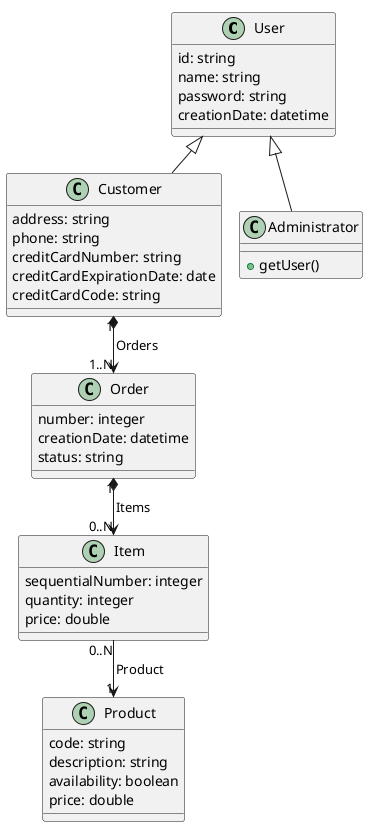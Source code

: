 @startuml design
!pragma layout smetana

class User {
    id: string
    name: string
    password: string
    creationDate: datetime
}

class Customer {
    address: string
    phone: string
    creditCardNumber: string
    creditCardExpirationDate: date
    creditCardCode: string
}

class Administrator {
    + getUser()
}

class Product {
    code: string
    description: string
    availability: boolean
    price: double
}

class Order{
    number: integer
    creationDate: datetime
    status: string
}

class Item{
    sequentialNumber: integer
    quantity: integer
    price: double
}

User <|-- Customer
User <|-- Administrator

Order "1" *--> "0..N" Item : Items
Item "0..N" --> "1" Product: Product
Customer "1" *--> "1..N" Order: Orders



@enduml